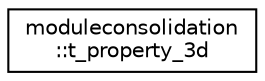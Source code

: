 digraph "Graphical Class Hierarchy"
{
 // LATEX_PDF_SIZE
  edge [fontname="Helvetica",fontsize="10",labelfontname="Helvetica",labelfontsize="10"];
  node [fontname="Helvetica",fontsize="10",shape=record];
  rankdir="LR";
  Node0 [label="moduleconsolidation\l::t_property_3d",height=0.2,width=0.4,color="black", fillcolor="white", style="filled",URL="$structmoduleconsolidation_1_1t__property__3d.html",tooltip=" "];
}
